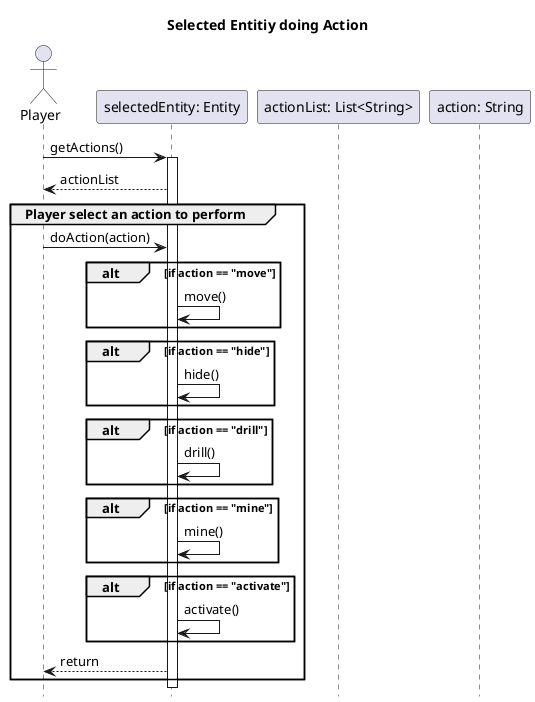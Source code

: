 @startuml
hide footbox
title Selected Entitiy doing Action
actor Player as player
participant "selectedEntity: Entity" as selected
participant "actionList: List<String>" as actionList
participant "action: String" as action

player -> selected++: getActions()
selected --> player : actionList

group Player select an action to perform
player -> selected : doAction(action)
alt if action == "move"
selected -> selected : move()
end
alt if action == "hide"
selected -> selected : hide()
end
alt if action == "drill"
selected -> selected : drill()
end
alt if action == "mine"
selected -> selected : mine()
end
alt if action == "activate"
selected -> selected : activate()
end
selected --> player : return
end

@enduml